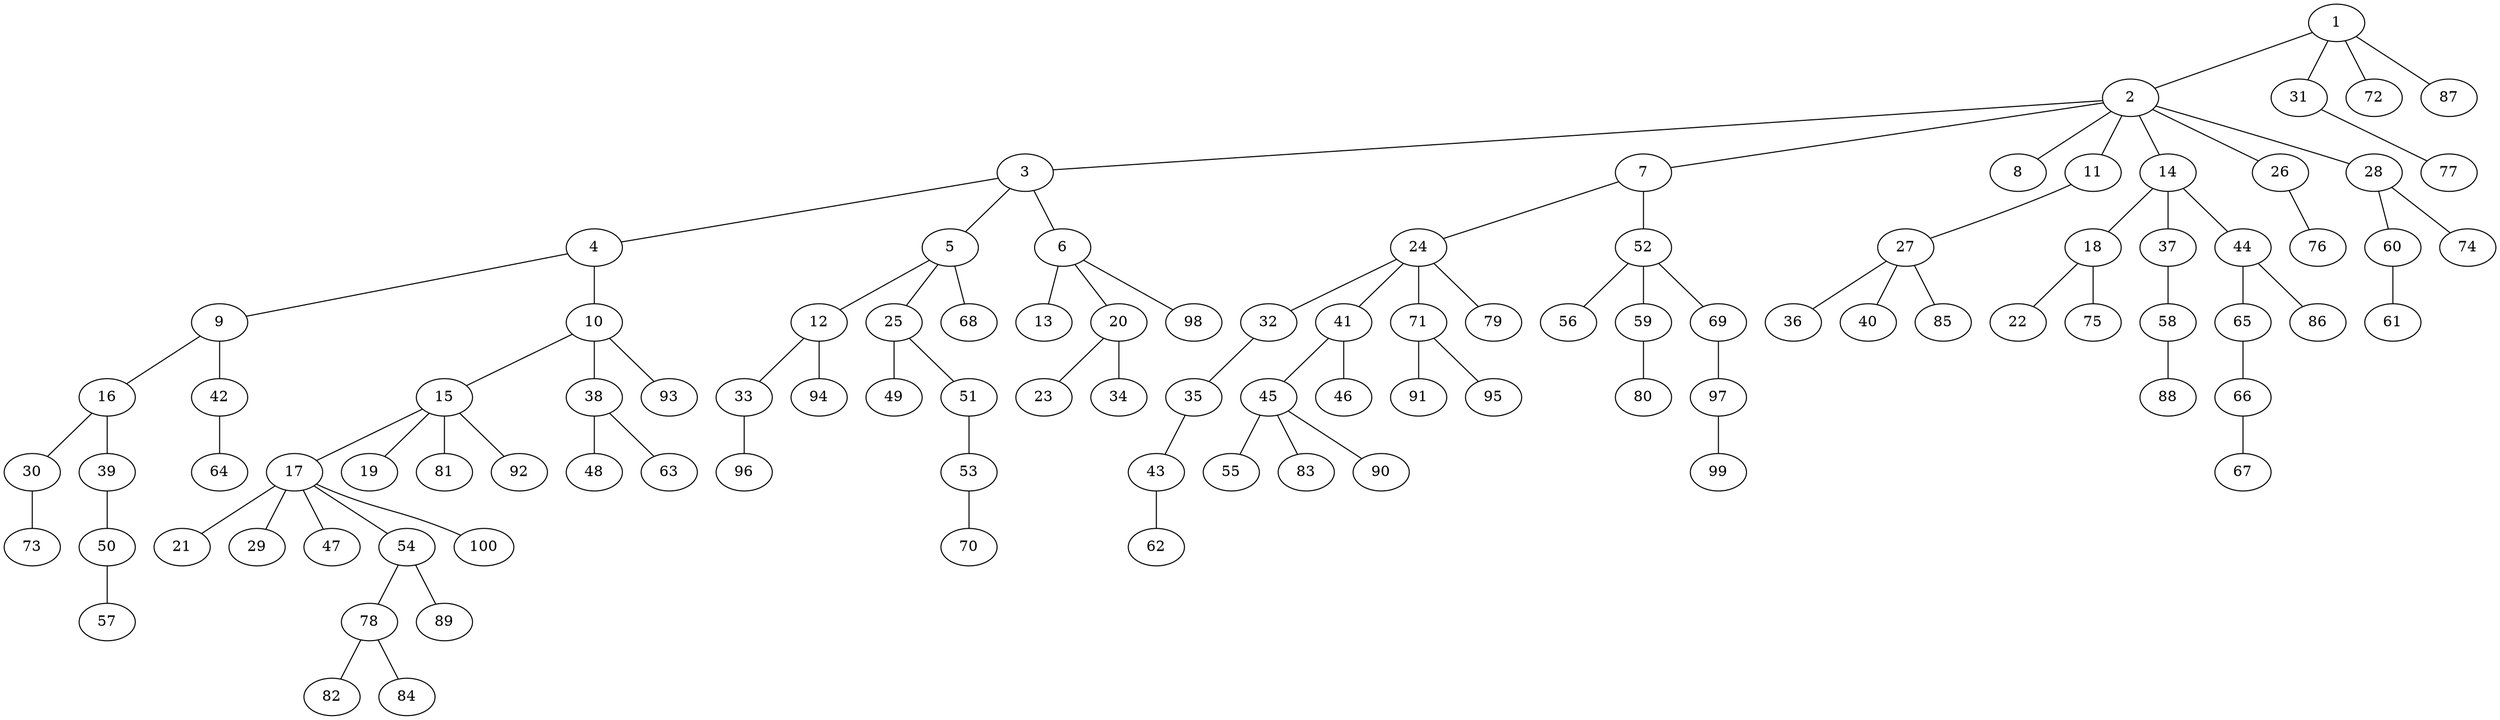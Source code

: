 graph graphname {1--2
1--31
1--72
1--87
2--3
2--7
2--8
2--11
2--14
2--26
2--28
3--4
3--5
3--6
4--9
4--10
5--12
5--25
5--68
6--13
6--20
6--98
7--24
7--52
9--16
9--42
10--15
10--38
10--93
11--27
12--33
12--94
14--18
14--37
14--44
15--17
15--19
15--81
15--92
16--30
16--39
17--21
17--29
17--47
17--54
17--100
18--22
18--75
20--23
20--34
24--32
24--41
24--71
24--79
25--49
25--51
26--76
27--36
27--40
27--85
28--60
28--74
30--73
31--77
32--35
33--96
35--43
37--58
38--48
38--63
39--50
41--45
41--46
42--64
43--62
44--65
44--86
45--55
45--83
45--90
50--57
51--53
52--56
52--59
52--69
53--70
54--78
54--89
58--88
59--80
60--61
65--66
66--67
69--97
71--91
71--95
78--82
78--84
97--99
}
